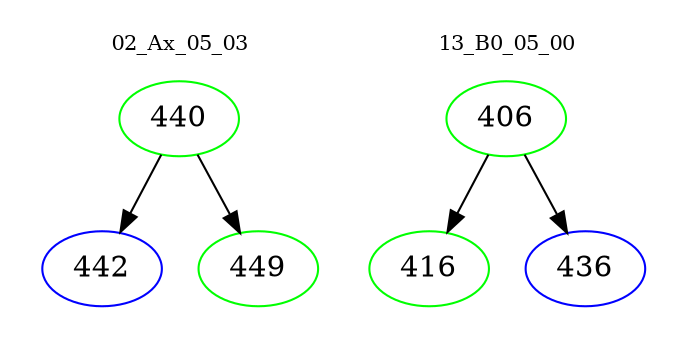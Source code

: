 digraph{
subgraph cluster_0 {
color = white
label = "02_Ax_05_03";
fontsize=10;
T0_440 [label="440", color="green"]
T0_440 -> T0_442 [color="black"]
T0_442 [label="442", color="blue"]
T0_440 -> T0_449 [color="black"]
T0_449 [label="449", color="green"]
}
subgraph cluster_1 {
color = white
label = "13_B0_05_00";
fontsize=10;
T1_406 [label="406", color="green"]
T1_406 -> T1_416 [color="black"]
T1_416 [label="416", color="green"]
T1_406 -> T1_436 [color="black"]
T1_436 [label="436", color="blue"]
}
}
